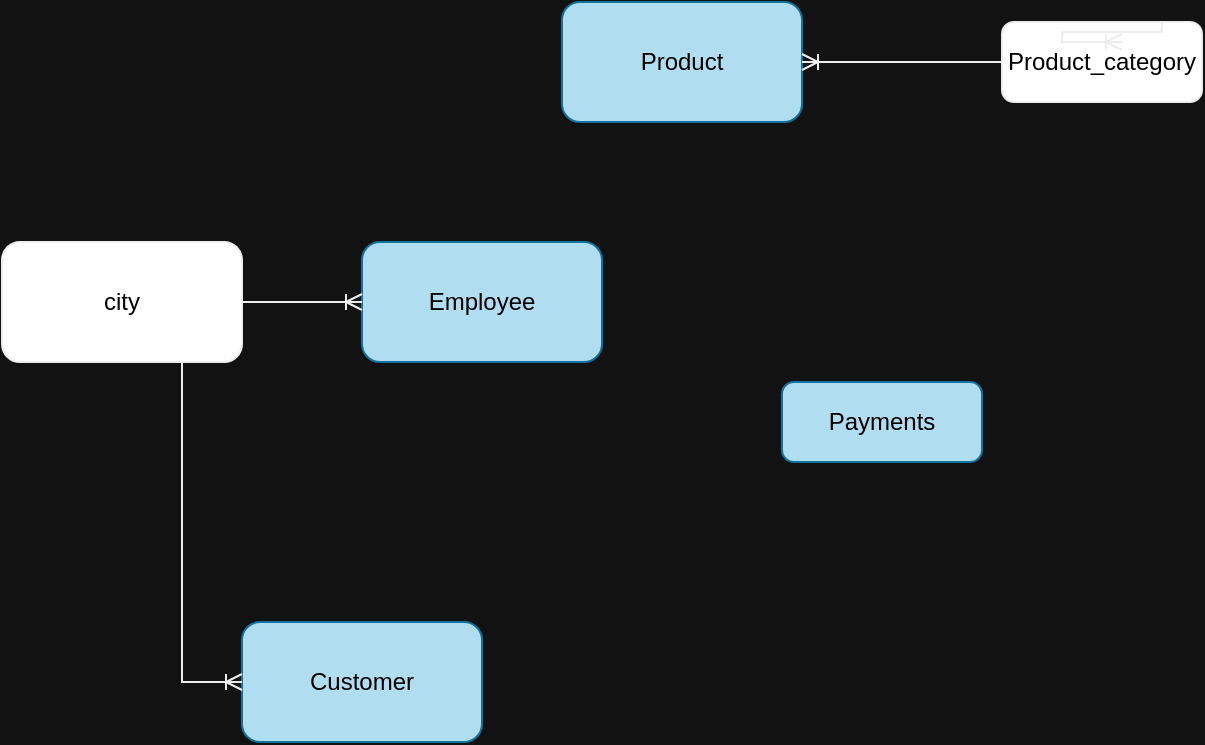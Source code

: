 <mxfile version="24.6.4" type="github">
  <diagram name="Page-1" id="J3tsaxY315ltOvU5XpqN">
    <mxGraphModel dx="1050" dy="557" grid="1" gridSize="10" guides="1" tooltips="1" connect="1" arrows="1" fold="1" page="1" pageScale="1" pageWidth="850" pageHeight="1100" background="#121212" math="0" shadow="0">
      <root>
        <mxCell id="0" />
        <mxCell id="1" parent="0" />
        <mxCell id="ojTp6sma9vRzEDrgU251-1" value="Employee" style="rounded=1;whiteSpace=wrap;html=1;glass=0;shadow=0;strokeColor=#10739e;fillColor=#b1ddf0;" vertex="1" parent="1">
          <mxGeometry x="220" y="280" width="120" height="60" as="geometry" />
        </mxCell>
        <mxCell id="ojTp6sma9vRzEDrgU251-2" value="Product" style="rounded=1;whiteSpace=wrap;html=1;glass=0;shadow=0;strokeColor=#10739e;fillColor=#b1ddf0;" vertex="1" parent="1">
          <mxGeometry x="320" y="160" width="120" height="60" as="geometry" />
        </mxCell>
        <mxCell id="ojTp6sma9vRzEDrgU251-3" value="Customer" style="rounded=1;whiteSpace=wrap;html=1;glass=0;shadow=0;strokeColor=#10739e;fillColor=#b1ddf0;" vertex="1" parent="1">
          <mxGeometry x="160" y="470" width="120" height="60" as="geometry" />
        </mxCell>
        <mxCell id="ojTp6sma9vRzEDrgU251-4" value="city" style="rounded=1;whiteSpace=wrap;html=1;glass=0;shadow=0;strokeColor=#EDEDED;" vertex="1" parent="1">
          <mxGeometry x="40" y="280" width="120" height="60" as="geometry" />
        </mxCell>
        <mxCell id="ojTp6sma9vRzEDrgU251-5" value="" style="edgeStyle=entityRelationEdgeStyle;fontSize=12;html=1;endArrow=ERoneToMany;rounded=0;exitX=1;exitY=0.5;exitDx=0;exitDy=0;strokeColor=#EDEDED;" edge="1" parent="1" source="ojTp6sma9vRzEDrgU251-4" target="ojTp6sma9vRzEDrgU251-1">
          <mxGeometry width="100" height="100" relative="1" as="geometry">
            <mxPoint x="370" y="380" as="sourcePoint" />
            <mxPoint x="470" y="280" as="targetPoint" />
          </mxGeometry>
        </mxCell>
        <mxCell id="ojTp6sma9vRzEDrgU251-7" value="" style="edgeStyle=entityRelationEdgeStyle;fontSize=12;html=1;endArrow=ERoneToMany;rounded=0;strokeColor=#EDEDED;align=center;verticalAlign=middle;fontFamily=Helvetica;fontColor=default;labelBackgroundColor=default;exitX=0.5;exitY=1;exitDx=0;exitDy=0;entryX=0;entryY=0.5;entryDx=0;entryDy=0;" edge="1" parent="1" source="ojTp6sma9vRzEDrgU251-4" target="ojTp6sma9vRzEDrgU251-3">
          <mxGeometry width="100" height="100" relative="1" as="geometry">
            <mxPoint x="370" y="380" as="sourcePoint" />
            <mxPoint x="470" y="280" as="targetPoint" />
          </mxGeometry>
        </mxCell>
        <mxCell id="ojTp6sma9vRzEDrgU251-9" value="Product_category" style="whiteSpace=wrap;html=1;align=center;rounded=1;shadow=0;glass=0;strokeColor=#EDEDED;verticalAlign=middle;fontFamily=Helvetica;fontSize=12;fontColor=default;fillColor=default;" vertex="1" parent="1">
          <mxGeometry x="540" y="170" width="100" height="40" as="geometry" />
        </mxCell>
        <mxCell id="ojTp6sma9vRzEDrgU251-10" style="edgeStyle=entityRelationEdgeStyle;shape=connector;rounded=0;orthogonalLoop=1;jettySize=auto;html=1;exitX=0.5;exitY=0;exitDx=0;exitDy=0;entryX=0.6;entryY=0.25;entryDx=0;entryDy=0;entryPerimeter=0;strokeColor=#EDEDED;align=center;verticalAlign=middle;fontFamily=Helvetica;fontSize=12;fontColor=default;labelBackgroundColor=default;endArrow=ERoneToMany;" edge="1" parent="1" source="ojTp6sma9vRzEDrgU251-9" target="ojTp6sma9vRzEDrgU251-9">
          <mxGeometry relative="1" as="geometry" />
        </mxCell>
        <mxCell id="ojTp6sma9vRzEDrgU251-11" value="" style="edgeStyle=entityRelationEdgeStyle;fontSize=12;html=1;endArrow=ERoneToMany;rounded=0;strokeColor=#EDEDED;align=center;verticalAlign=middle;fontFamily=Helvetica;fontColor=default;labelBackgroundColor=default;exitX=0;exitY=0.5;exitDx=0;exitDy=0;entryX=1;entryY=0.5;entryDx=0;entryDy=0;" edge="1" parent="1" source="ojTp6sma9vRzEDrgU251-9" target="ojTp6sma9vRzEDrgU251-2">
          <mxGeometry width="100" height="100" relative="1" as="geometry">
            <mxPoint x="430" y="370" as="sourcePoint" />
            <mxPoint x="530" y="270" as="targetPoint" />
          </mxGeometry>
        </mxCell>
        <mxCell id="ojTp6sma9vRzEDrgU251-12" value="Payments" style="whiteSpace=wrap;html=1;align=center;rounded=1;shadow=0;glass=0;strokeColor=#10739e;verticalAlign=middle;fontFamily=Helvetica;fontSize=12;fillColor=#b1ddf0;" vertex="1" parent="1">
          <mxGeometry x="430" y="350" width="100" height="40" as="geometry" />
        </mxCell>
      </root>
    </mxGraphModel>
  </diagram>
</mxfile>
